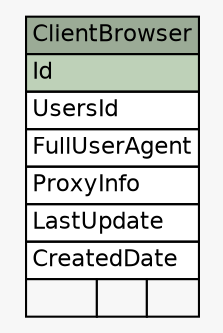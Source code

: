 // dot 2.36.0 on Mac OS X 10.11.6
// SchemaSpy rev 590
digraph "ClientBrowser" {
  graph [
    rankdir="RL"
    bgcolor="#f7f7f7"
    nodesep="0.18"
    ranksep="0.46"
    fontname="Helvetica"
    fontsize="11"
  ];
  node [
    fontname="Helvetica"
    fontsize="11"
    shape="plaintext"
  ];
  edge [
    arrowsize="0.8"
  ];
  "ClientBrowser" [
    label=<
    <TABLE BORDER="0" CELLBORDER="1" CELLSPACING="0" BGCOLOR="#ffffff">
      <TR><TD COLSPAN="3" BGCOLOR="#9bab96" ALIGN="CENTER">ClientBrowser</TD></TR>
      <TR><TD PORT="Id" COLSPAN="3" BGCOLOR="#bed1b8" ALIGN="LEFT">Id</TD></TR>
      <TR><TD PORT="UsersId" COLSPAN="3" ALIGN="LEFT">UsersId</TD></TR>
      <TR><TD PORT="FullUserAgent" COLSPAN="3" ALIGN="LEFT">FullUserAgent</TD></TR>
      <TR><TD PORT="ProxyInfo" COLSPAN="3" ALIGN="LEFT">ProxyInfo</TD></TR>
      <TR><TD PORT="LastUpdate" COLSPAN="3" ALIGN="LEFT">LastUpdate</TD></TR>
      <TR><TD PORT="CreatedDate" COLSPAN="3" ALIGN="LEFT">CreatedDate</TD></TR>
      <TR><TD ALIGN="LEFT" BGCOLOR="#f7f7f7">  </TD><TD ALIGN="RIGHT" BGCOLOR="#f7f7f7">  </TD><TD ALIGN="RIGHT" BGCOLOR="#f7f7f7">  </TD></TR>
    </TABLE>>
    URL="tables/ClientBrowser.html"
    tooltip="ClientBrowser"
  ];
}
